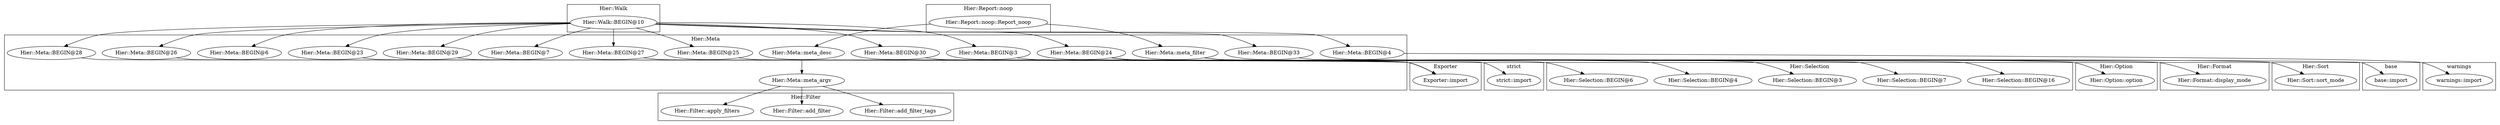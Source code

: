 digraph {
graph [overlap=false]
subgraph cluster_Hier_Walk {
	label="Hier::Walk";
	"Hier::Walk::BEGIN@10";
}
subgraph cluster_warnings {
	label="warnings";
	"warnings::import";
}
subgraph cluster_base {
	label="base";
	"base::import";
}
subgraph cluster_Hier_Selection {
	label="Hier::Selection";
	"Hier::Selection::BEGIN@7";
	"Hier::Selection::BEGIN@3";
	"Hier::Selection::BEGIN@4";
	"Hier::Selection::BEGIN@6";
	"Hier::Selection::BEGIN@16";
}
subgraph cluster_strict {
	label="strict";
	"strict::import";
}
subgraph cluster_Hier_Option {
	label="Hier::Option";
	"Hier::Option::option";
}
subgraph cluster_Hier_Report_noop {
	label="Hier::Report::noop";
	"Hier::Report::noop::Report_noop";
}
subgraph cluster_Hier_Filter {
	label="Hier::Filter";
	"Hier::Filter::add_filter_tags";
	"Hier::Filter::add_filter";
	"Hier::Filter::apply_filters";
}
subgraph cluster_Hier_Format {
	label="Hier::Format";
	"Hier::Format::display_mode";
}
subgraph cluster_Hier_Meta {
	label="Hier::Meta";
	"Hier::Meta::BEGIN@26";
	"Hier::Meta::BEGIN@3";
	"Hier::Meta::BEGIN@24";
	"Hier::Meta::BEGIN@7";
	"Hier::Meta::BEGIN@30";
	"Hier::Meta::BEGIN@25";
	"Hier::Meta::meta_filter";
	"Hier::Meta::BEGIN@6";
	"Hier::Meta::BEGIN@28";
	"Hier::Meta::BEGIN@33";
	"Hier::Meta::BEGIN@4";
	"Hier::Meta::meta_argv";
	"Hier::Meta::BEGIN@23";
	"Hier::Meta::BEGIN@27";
	"Hier::Meta::BEGIN@29";
	"Hier::Meta::meta_desc";
}
subgraph cluster_Hier_Sort {
	label="Hier::Sort";
	"Hier::Sort::sort_mode";
}
subgraph cluster_Exporter {
	label="Exporter";
	"Exporter::import";
}
"Hier::Walk::BEGIN@10" -> "Hier::Meta::BEGIN@6";
"Hier::Meta::meta_filter" -> "Hier::Format::display_mode";
"Hier::Meta::meta_argv" -> "Hier::Filter::apply_filters";
"Hier::Meta::BEGIN@24" -> "Exporter::import";
"Hier::Meta::BEGIN@26" -> "Exporter::import";
"Hier::Meta::BEGIN@30" -> "Exporter::import";
"Hier::Meta::BEGIN@25" -> "Exporter::import";
"Hier::Meta::BEGIN@28" -> "Exporter::import";
"Hier::Meta::BEGIN@23" -> "Exporter::import";
"Hier::Meta::BEGIN@27" -> "Exporter::import";
"Hier::Meta::BEGIN@29" -> "Exporter::import";
"Hier::Meta::meta_filter" -> "Hier::Option::option";
"Hier::Walk::BEGIN@10" -> "Hier::Meta::BEGIN@26";
"Hier::Meta::BEGIN@33" -> "base::import";
"Hier::Meta::BEGIN@24" -> "Hier::Selection::BEGIN@3";
"Hier::Walk::BEGIN@10" -> "Hier::Meta::BEGIN@7";
"Hier::Walk::BEGIN@10" -> "Hier::Meta::BEGIN@30";
"Hier::Meta::BEGIN@24" -> "Hier::Selection::BEGIN@4";
"Hier::Walk::BEGIN@10" -> "Hier::Meta::BEGIN@25";
"Hier::Meta::BEGIN@24" -> "Hier::Selection::BEGIN@16";
"Hier::Walk::BEGIN@10" -> "Hier::Meta::BEGIN@33";
"Hier::Meta::BEGIN@4" -> "warnings::import";
"Hier::Meta::meta_argv" -> "Hier::Filter::add_filter";
"Hier::Walk::BEGIN@10" -> "Hier::Meta::BEGIN@23";
"Hier::Report::noop::Report_noop" -> "Hier::Meta::meta_desc";
"Hier::Meta::meta_argv" -> "Hier::Filter::add_filter_tags";
"Hier::Meta::meta_filter" -> "Hier::Sort::sort_mode";
"Hier::Walk::BEGIN@10" -> "Hier::Meta::BEGIN@24";
"Hier::Walk::BEGIN@10" -> "Hier::Meta::BEGIN@4";
"Hier::Meta::BEGIN@24" -> "Hier::Selection::BEGIN@7";
"Hier::Walk::BEGIN@10" -> "Hier::Meta::BEGIN@3";
"Hier::Report::noop::Report_noop" -> "Hier::Meta::meta_filter";
"Hier::Walk::BEGIN@10" -> "Hier::Meta::BEGIN@28";
"Hier::Meta::BEGIN@24" -> "Hier::Selection::BEGIN@6";
"Hier::Meta::meta_desc" -> "Hier::Meta::meta_argv";
"Hier::Walk::BEGIN@10" -> "Hier::Meta::BEGIN@27";
"Hier::Meta::BEGIN@3" -> "strict::import";
"Hier::Walk::BEGIN@10" -> "Hier::Meta::BEGIN@29";
}
